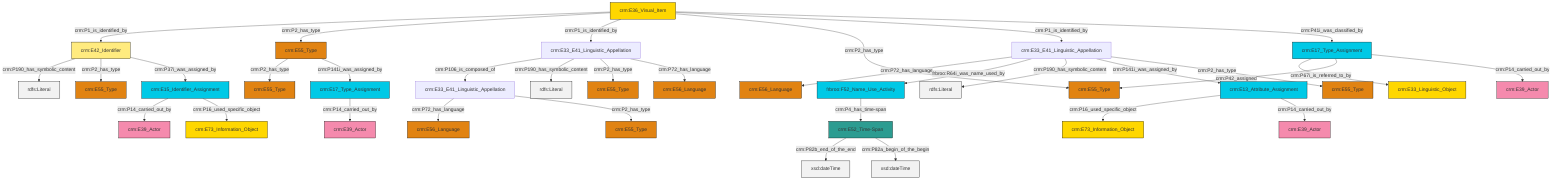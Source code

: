 graph TD
classDef Literal fill:#f2f2f2,stroke:#000000;
classDef CRM_Entity fill:#FFFFFF,stroke:#000000;
classDef Temporal_Entity fill:#00C9E6, stroke:#000000;
classDef Type fill:#E18312, stroke:#000000;
classDef Time-Span fill:#2C9C91, stroke:#000000;
classDef Appellation fill:#FFEB7F, stroke:#000000;
classDef Place fill:#008836, stroke:#000000;
classDef Persistent_Item fill:#B266B2, stroke:#000000;
classDef Conceptual_Object fill:#FFD700, stroke:#000000;
classDef Physical_Thing fill:#D2B48C, stroke:#000000;
classDef Actor fill:#f58aad, stroke:#000000;
classDef PC_Classes fill:#4ce600, stroke:#000000;
classDef Multi fill:#cccccc,stroke:#000000;

0["crm:E15_Identifier_Assignment"]:::Temporal_Entity -->|crm:P14_carried_out_by| 1["crm:E39_Actor"]:::Actor
2["crm:E42_Identifier"]:::Appellation -->|crm:P190_has_symbolic_content| 3[rdfs:Literal]:::Literal
4["crm:E55_Type"]:::Type -->|crm:P2_has_type| 5["crm:E55_Type"]:::Type
6["crm:E36_Visual_Item"]:::Conceptual_Object -->|crm:P1_is_identified_by| 2["crm:E42_Identifier"]:::Appellation
7["crm:E33_E41_Linguistic_Appellation"]:::Default -->|crm:P72_has_language| 8["crm:E56_Language"]:::Type
6["crm:E36_Visual_Item"]:::Conceptual_Object -->|crm:P2_has_type| 4["crm:E55_Type"]:::Type
12["crm:E33_E41_Linguistic_Appellation"]:::Default -->|crm:P106_is_composed_of| 7["crm:E33_E41_Linguistic_Appellation"]:::Default
15["crm:E13_Attribute_Assignment"]:::Temporal_Entity -->|crm:P16_used_specific_object| 16["crm:E73_Information_Object"]:::Conceptual_Object
7["crm:E33_E41_Linguistic_Appellation"]:::Default -->|crm:P2_has_type| 20["crm:E55_Type"]:::Type
6["crm:E36_Visual_Item"]:::Conceptual_Object -->|crm:P1_is_identified_by| 12["crm:E33_E41_Linguistic_Appellation"]:::Default
2["crm:E42_Identifier"]:::Appellation -->|crm:P2_has_type| 28["crm:E55_Type"]:::Type
29["crm:E52_Time-Span"]:::Time-Span -->|crm:P82b_end_of_the_end| 30[xsd:dateTime]:::Literal
34["crm:E33_E41_Linguistic_Appellation"]:::Default -->|crm:P72_has_language| 21["crm:E56_Language"]:::Type
0["crm:E15_Identifier_Assignment"]:::Temporal_Entity -->|crm:P16_used_specific_object| 10["crm:E73_Information_Object"]:::Conceptual_Object
12["crm:E33_E41_Linguistic_Appellation"]:::Default -->|crm:P190_has_symbolic_content| 37[rdfs:Literal]:::Literal
6["crm:E36_Visual_Item"]:::Conceptual_Object -->|crm:P2_has_type| 38["crm:E55_Type"]:::Type
29["crm:E52_Time-Span"]:::Time-Span -->|crm:P82a_begin_of_the_begin| 43[xsd:dateTime]:::Literal
15["crm:E13_Attribute_Assignment"]:::Temporal_Entity -->|crm:P14_carried_out_by| 23["crm:E39_Actor"]:::Actor
12["crm:E33_E41_Linguistic_Appellation"]:::Default -->|crm:P2_has_type| 45["crm:E55_Type"]:::Type
6["crm:E36_Visual_Item"]:::Conceptual_Object -->|crm:P1_is_identified_by| 34["crm:E33_E41_Linguistic_Appellation"]:::Default
26["crm:E17_Type_Assignment"]:::Temporal_Entity -->|crm:P67i_is_referred_to_by| 17["crm:E33_Linguistic_Object"]:::Conceptual_Object
50["crm:E17_Type_Assignment"]:::Temporal_Entity -->|crm:P14_carried_out_by| 40["crm:E39_Actor"]:::Actor
34["crm:E33_E41_Linguistic_Appellation"]:::Default -->|frbroo:R64i_was_name_used_by| 54["frbroo:F52_Name_Use_Activity"]:::Temporal_Entity
4["crm:E55_Type"]:::Type -->|crm:P141i_was_assigned_by| 50["crm:E17_Type_Assignment"]:::Temporal_Entity
26["crm:E17_Type_Assignment"]:::Temporal_Entity -->|crm:P42_assigned| 38["crm:E55_Type"]:::Type
12["crm:E33_E41_Linguistic_Appellation"]:::Default -->|crm:P72_has_language| 46["crm:E56_Language"]:::Type
34["crm:E33_E41_Linguistic_Appellation"]:::Default -->|crm:P190_has_symbolic_content| 60[rdfs:Literal]:::Literal
2["crm:E42_Identifier"]:::Appellation -->|crm:P37i_was_assigned_by| 0["crm:E15_Identifier_Assignment"]:::Temporal_Entity
34["crm:E33_E41_Linguistic_Appellation"]:::Default -->|crm:P141i_was_assigned_by| 15["crm:E13_Attribute_Assignment"]:::Temporal_Entity
26["crm:E17_Type_Assignment"]:::Temporal_Entity -->|crm:P14_carried_out_by| 13["crm:E39_Actor"]:::Actor
34["crm:E33_E41_Linguistic_Appellation"]:::Default -->|crm:P2_has_type| 35["crm:E55_Type"]:::Type
54["frbroo:F52_Name_Use_Activity"]:::Temporal_Entity -->|crm:P4_has_time-span| 29["crm:E52_Time-Span"]:::Time-Span
6["crm:E36_Visual_Item"]:::Conceptual_Object -->|crm:P41i_was_classified_by| 26["crm:E17_Type_Assignment"]:::Temporal_Entity
